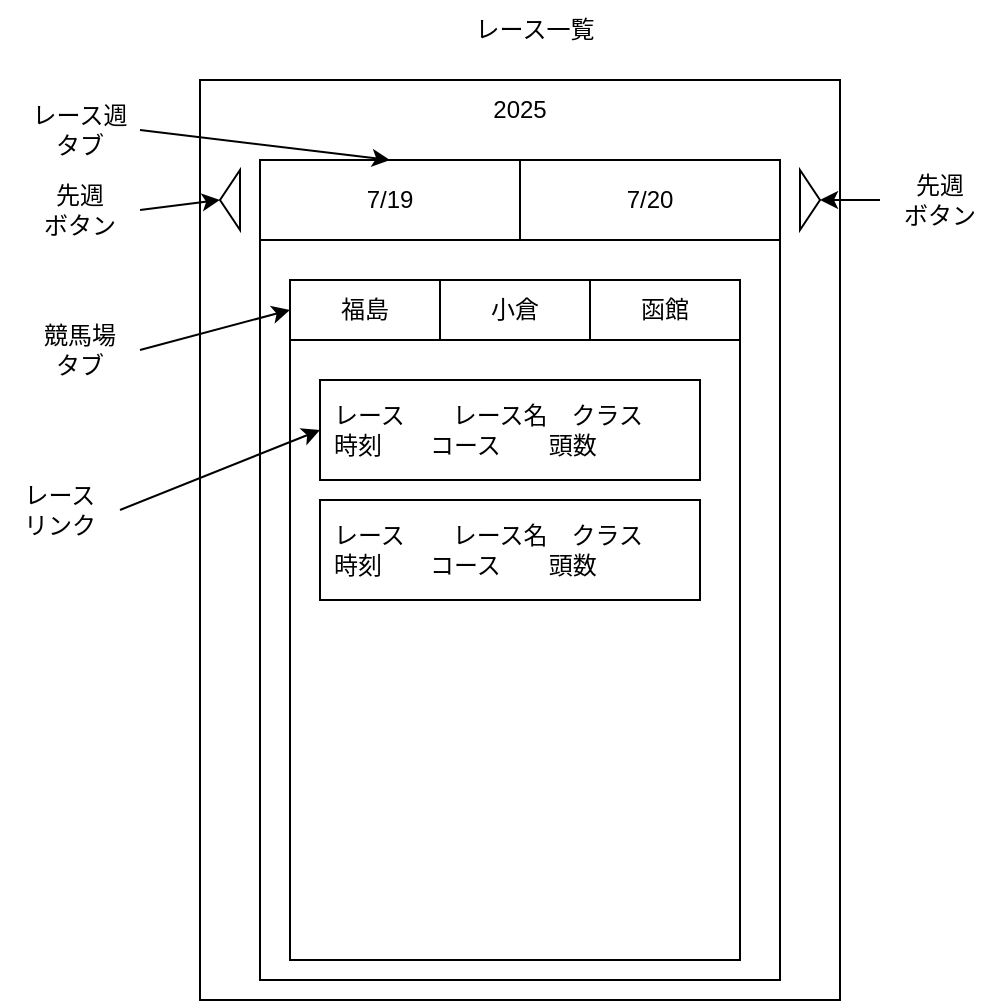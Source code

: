 <mxfile>
    <diagram id="7HknM09EHhtkirCUf1tm" name="ページ1">
        <mxGraphModel dx="1129" dy="551" grid="1" gridSize="10" guides="1" tooltips="1" connect="1" arrows="1" fold="1" page="1" pageScale="1" pageWidth="827" pageHeight="1169" math="0" shadow="0">
            <root>
                <mxCell id="0"/>
                <mxCell id="1" parent="0"/>
                <mxCell id="2" value="" style="rounded=0;whiteSpace=wrap;html=1;" vertex="1" parent="1">
                    <mxGeometry x="120" y="40" width="320" height="460" as="geometry"/>
                </mxCell>
                <mxCell id="3" value="2025" style="text;html=1;align=center;verticalAlign=middle;whiteSpace=wrap;rounded=0;" vertex="1" parent="1">
                    <mxGeometry x="250" y="40" width="60" height="30" as="geometry"/>
                </mxCell>
                <mxCell id="4" value="7/19" style="rounded=0;whiteSpace=wrap;html=1;" vertex="1" parent="1">
                    <mxGeometry x="150" y="80" width="130" height="40" as="geometry"/>
                </mxCell>
                <mxCell id="6" value="&lt;span style=&quot;color: rgb(0, 0, 0);&quot;&gt;7/20&lt;/span&gt;" style="rounded=0;whiteSpace=wrap;html=1;" vertex="1" parent="1">
                    <mxGeometry x="280" y="80" width="130" height="40" as="geometry"/>
                </mxCell>
                <mxCell id="7" value="" style="triangle;whiteSpace=wrap;html=1;" vertex="1" parent="1">
                    <mxGeometry x="420" y="85" width="10" height="30" as="geometry"/>
                </mxCell>
                <mxCell id="9" value="" style="triangle;whiteSpace=wrap;html=1;rotation=-180;" vertex="1" parent="1">
                    <mxGeometry x="130" y="85" width="10" height="30" as="geometry"/>
                </mxCell>
                <mxCell id="10" value="" style="rounded=0;whiteSpace=wrap;html=1;" vertex="1" parent="1">
                    <mxGeometry x="150" y="120" width="260" height="370" as="geometry"/>
                </mxCell>
                <mxCell id="12" value="福島" style="rounded=0;whiteSpace=wrap;html=1;" vertex="1" parent="1">
                    <mxGeometry x="165" y="140" width="75" height="30" as="geometry"/>
                </mxCell>
                <mxCell id="13" value="小倉" style="rounded=0;whiteSpace=wrap;html=1;" vertex="1" parent="1">
                    <mxGeometry x="240" y="140" width="75" height="30" as="geometry"/>
                </mxCell>
                <mxCell id="14" value="函館" style="rounded=0;whiteSpace=wrap;html=1;" vertex="1" parent="1">
                    <mxGeometry x="315" y="140" width="75" height="30" as="geometry"/>
                </mxCell>
                <mxCell id="15" value="" style="rounded=0;whiteSpace=wrap;html=1;" vertex="1" parent="1">
                    <mxGeometry x="165" y="170" width="225" height="310" as="geometry"/>
                </mxCell>
                <mxCell id="18" value="" style="group" vertex="1" connectable="0" parent="1">
                    <mxGeometry x="180" y="190" width="190" height="50" as="geometry"/>
                </mxCell>
                <mxCell id="16" value="" style="rounded=0;whiteSpace=wrap;html=1;" vertex="1" parent="18">
                    <mxGeometry width="190" height="50" as="geometry"/>
                </mxCell>
                <mxCell id="17" value="レース　　レース名　クラス&lt;div&gt;時刻　　コース　　頭数&lt;/div&gt;" style="text;html=1;align=left;verticalAlign=middle;whiteSpace=wrap;rounded=0;" vertex="1" parent="18">
                    <mxGeometry x="5" y="10" width="180" height="30" as="geometry"/>
                </mxCell>
                <mxCell id="19" value="" style="group" vertex="1" connectable="0" parent="1">
                    <mxGeometry x="180" y="250" width="190" height="50" as="geometry"/>
                </mxCell>
                <mxCell id="20" value="" style="rounded=0;whiteSpace=wrap;html=1;" vertex="1" parent="19">
                    <mxGeometry width="190" height="50" as="geometry"/>
                </mxCell>
                <mxCell id="21" value="レース　　レース名　クラス&lt;div&gt;時刻　　コース　　頭数&lt;/div&gt;" style="text;html=1;align=left;verticalAlign=middle;whiteSpace=wrap;rounded=0;" vertex="1" parent="19">
                    <mxGeometry x="5" y="10" width="180" height="30" as="geometry"/>
                </mxCell>
                <mxCell id="22" value="レース一覧" style="text;html=1;align=center;verticalAlign=middle;whiteSpace=wrap;rounded=0;" vertex="1" parent="1">
                    <mxGeometry x="245" width="85" height="30" as="geometry"/>
                </mxCell>
                <mxCell id="28" style="edgeStyle=none;html=1;exitX=1;exitY=0.5;exitDx=0;exitDy=0;entryX=0.5;entryY=0;entryDx=0;entryDy=0;" edge="1" parent="1" source="23" target="4">
                    <mxGeometry relative="1" as="geometry"/>
                </mxCell>
                <mxCell id="23" value="レース週&lt;div&gt;タブ&lt;/div&gt;" style="text;html=1;align=center;verticalAlign=middle;whiteSpace=wrap;rounded=0;" vertex="1" parent="1">
                    <mxGeometry x="30" y="50" width="60" height="30" as="geometry"/>
                </mxCell>
                <mxCell id="27" style="edgeStyle=none;html=1;exitX=1;exitY=0.5;exitDx=0;exitDy=0;entryX=1;entryY=0.5;entryDx=0;entryDy=0;" edge="1" parent="1" source="24" target="9">
                    <mxGeometry relative="1" as="geometry"/>
                </mxCell>
                <mxCell id="24" value="先週&lt;div&gt;ボタン&lt;/div&gt;" style="text;html=1;align=center;verticalAlign=middle;whiteSpace=wrap;rounded=0;" vertex="1" parent="1">
                    <mxGeometry x="30" y="90" width="60" height="30" as="geometry"/>
                </mxCell>
                <mxCell id="26" style="edgeStyle=none;html=1;exitX=0;exitY=0.5;exitDx=0;exitDy=0;entryX=1;entryY=0.5;entryDx=0;entryDy=0;" edge="1" parent="1" source="25" target="7">
                    <mxGeometry relative="1" as="geometry"/>
                </mxCell>
                <mxCell id="25" value="先週&lt;div&gt;ボタン&lt;/div&gt;" style="text;html=1;align=center;verticalAlign=middle;whiteSpace=wrap;rounded=0;" vertex="1" parent="1">
                    <mxGeometry x="460" y="85" width="60" height="30" as="geometry"/>
                </mxCell>
                <mxCell id="30" style="edgeStyle=none;html=1;exitX=1;exitY=0.5;exitDx=0;exitDy=0;entryX=0;entryY=0.5;entryDx=0;entryDy=0;" edge="1" parent="1" source="29" target="12">
                    <mxGeometry relative="1" as="geometry"/>
                </mxCell>
                <mxCell id="29" value="競馬場&lt;br&gt;&lt;div&gt;タブ&lt;/div&gt;" style="text;html=1;align=center;verticalAlign=middle;whiteSpace=wrap;rounded=0;" vertex="1" parent="1">
                    <mxGeometry x="30" y="160" width="60" height="30" as="geometry"/>
                </mxCell>
                <mxCell id="33" style="edgeStyle=none;html=1;exitX=1;exitY=0.5;exitDx=0;exitDy=0;entryX=0;entryY=0.5;entryDx=0;entryDy=0;" edge="1" parent="1" source="31" target="16">
                    <mxGeometry relative="1" as="geometry"/>
                </mxCell>
                <mxCell id="31" value="レース&lt;div&gt;リンク&lt;/div&gt;" style="text;html=1;align=center;verticalAlign=middle;whiteSpace=wrap;rounded=0;" vertex="1" parent="1">
                    <mxGeometry x="20" y="240" width="60" height="30" as="geometry"/>
                </mxCell>
            </root>
        </mxGraphModel>
    </diagram>
</mxfile>